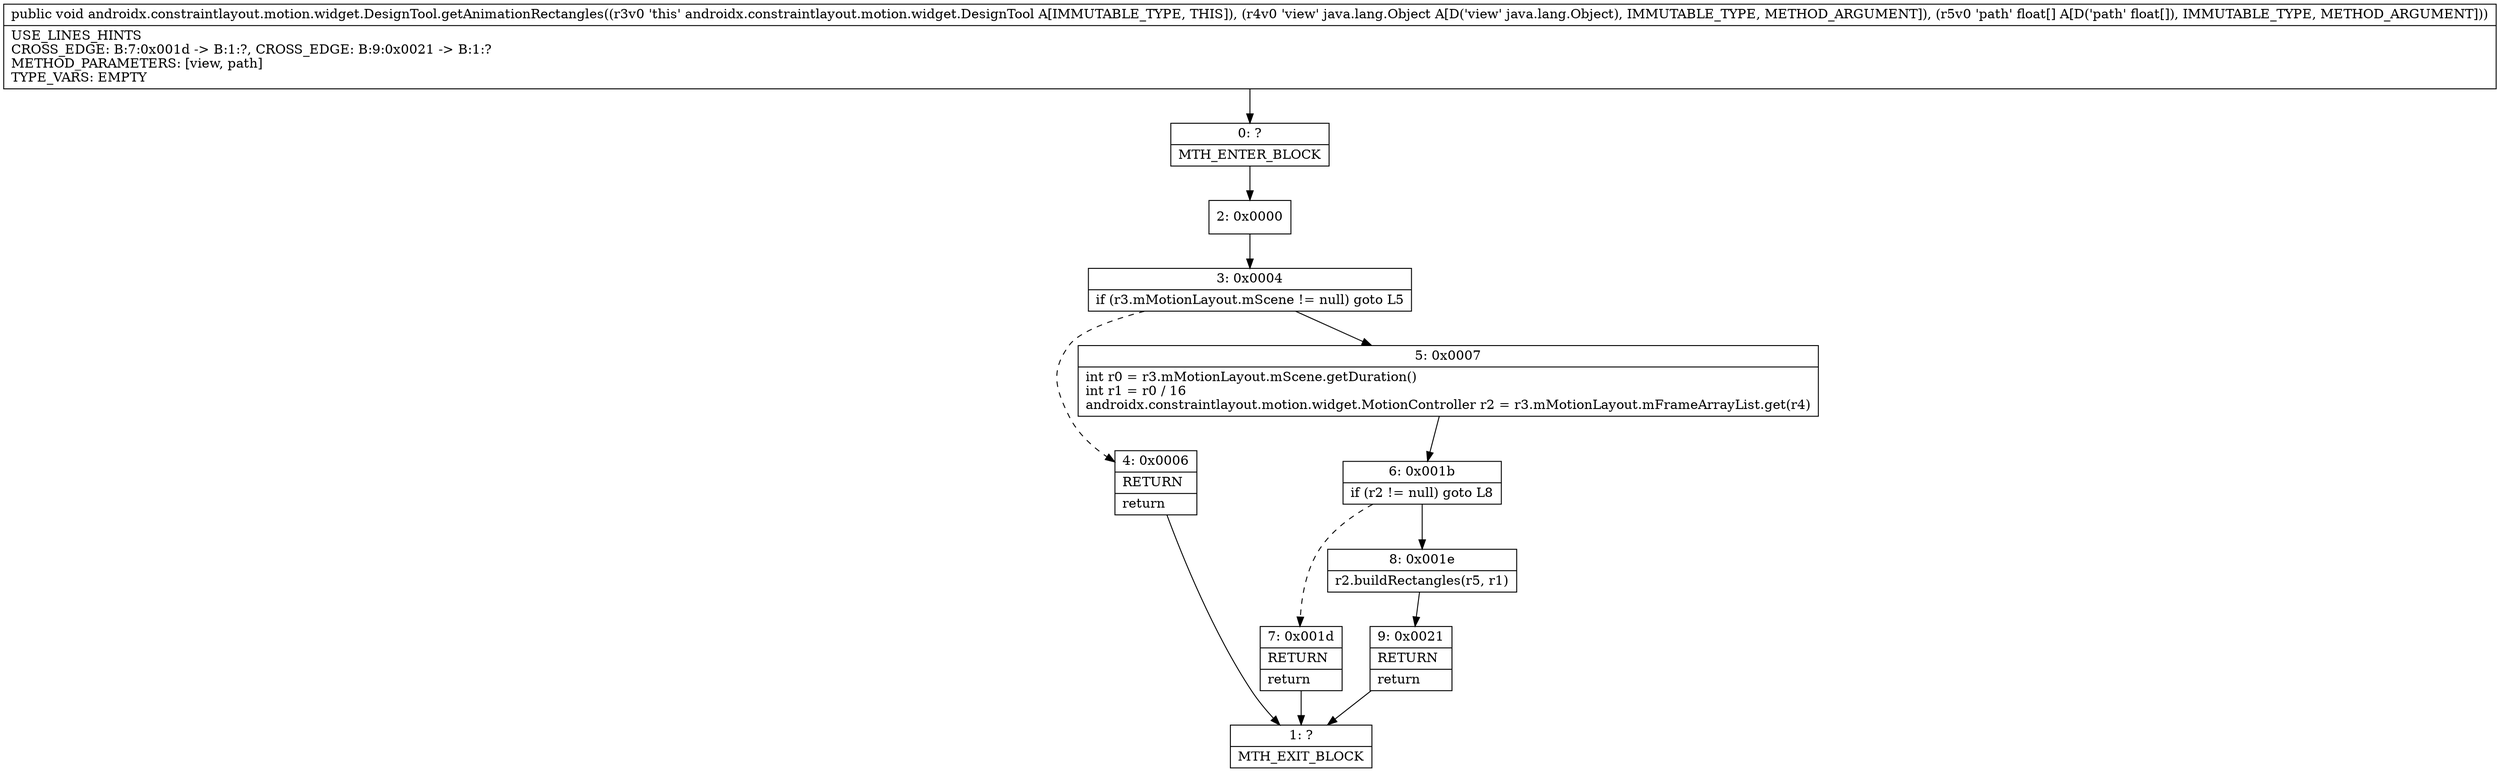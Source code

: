 digraph "CFG forandroidx.constraintlayout.motion.widget.DesignTool.getAnimationRectangles(Ljava\/lang\/Object;[F)V" {
Node_0 [shape=record,label="{0\:\ ?|MTH_ENTER_BLOCK\l}"];
Node_2 [shape=record,label="{2\:\ 0x0000}"];
Node_3 [shape=record,label="{3\:\ 0x0004|if (r3.mMotionLayout.mScene != null) goto L5\l}"];
Node_4 [shape=record,label="{4\:\ 0x0006|RETURN\l|return\l}"];
Node_1 [shape=record,label="{1\:\ ?|MTH_EXIT_BLOCK\l}"];
Node_5 [shape=record,label="{5\:\ 0x0007|int r0 = r3.mMotionLayout.mScene.getDuration()\lint r1 = r0 \/ 16\landroidx.constraintlayout.motion.widget.MotionController r2 = r3.mMotionLayout.mFrameArrayList.get(r4)\l}"];
Node_6 [shape=record,label="{6\:\ 0x001b|if (r2 != null) goto L8\l}"];
Node_7 [shape=record,label="{7\:\ 0x001d|RETURN\l|return\l}"];
Node_8 [shape=record,label="{8\:\ 0x001e|r2.buildRectangles(r5, r1)\l}"];
Node_9 [shape=record,label="{9\:\ 0x0021|RETURN\l|return\l}"];
MethodNode[shape=record,label="{public void androidx.constraintlayout.motion.widget.DesignTool.getAnimationRectangles((r3v0 'this' androidx.constraintlayout.motion.widget.DesignTool A[IMMUTABLE_TYPE, THIS]), (r4v0 'view' java.lang.Object A[D('view' java.lang.Object), IMMUTABLE_TYPE, METHOD_ARGUMENT]), (r5v0 'path' float[] A[D('path' float[]), IMMUTABLE_TYPE, METHOD_ARGUMENT]))  | USE_LINES_HINTS\lCROSS_EDGE: B:7:0x001d \-\> B:1:?, CROSS_EDGE: B:9:0x0021 \-\> B:1:?\lMETHOD_PARAMETERS: [view, path]\lTYPE_VARS: EMPTY\l}"];
MethodNode -> Node_0;Node_0 -> Node_2;
Node_2 -> Node_3;
Node_3 -> Node_4[style=dashed];
Node_3 -> Node_5;
Node_4 -> Node_1;
Node_5 -> Node_6;
Node_6 -> Node_7[style=dashed];
Node_6 -> Node_8;
Node_7 -> Node_1;
Node_8 -> Node_9;
Node_9 -> Node_1;
}

